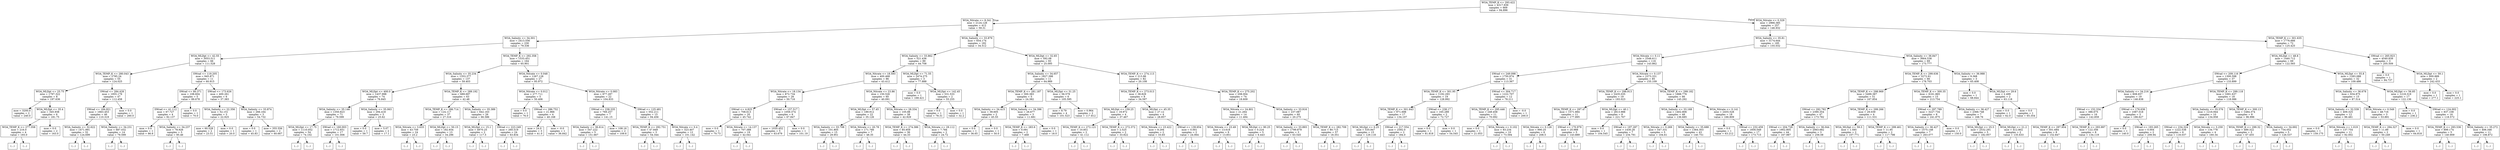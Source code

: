 digraph Tree {
node [shape=box] ;
0 [label="WOA_TEMP_K <= 293.422\nmse = 4317.939\nsamples = 669\nvalue = 94.896"] ;
1 [label="WOA_Nitrate <= 8.341\nmse = 2124.128\nsamples = 412\nvalue = 59.31"] ;
0 -> 1 [labeldistance=2.5, labelangle=45, headlabel="True"] ;
2 [label="WOA_Salinity <= 34.301\nmse = 2413.556\nsamples = 230\nvalue = 79.336"] ;
1 -> 2 ;
3 [label="WOA_MLDpt <= 42.55\nmse = 3053.511\nsamples = 66\nvalue = 111.528"] ;
2 -> 3 ;
4 [label="WOA_TEMP_K <= 280.043\nmse = 2785.24\nsamples = 55\nvalue = 124.025"] ;
3 -> 4 ;
5 [label="WOA_MLDpt <= 25.75\nmse = 1797.322\nsamples = 8\nvalue = 197.636"] ;
4 -> 5 ;
6 [label="mse = 3200.0\nsamples = 2\nvalue = 240.0"] ;
5 -> 6 ;
7 [label="WOA_MLDpt <= 35.4\nmse = 345.938\nsamples = 6\nvalue = 181.75"] ;
5 -> 7 ;
8 [label="WOA_TEMP_K <= 277.358\nmse = 216.0\nsamples = 4\nvalue = 193.0"] ;
7 -> 8 ;
9 [label="(...)"] ;
8 -> 9 ;
10 [label="(...)"] ;
8 -> 10 ;
15 [label="mse = 0.0\nsamples = 2\nvalue = 163.0"] ;
7 -> 15 ;
16 [label="SWrad <= 284.428\nmse = 1955.179\nsamples = 47\nvalue = 112.458"] ;
4 -> 16 ;
17 [label="SWrad <= 184.921\nmse = 1663.453\nsamples = 46\nvalue = 110.319"] ;
16 -> 17 ;
18 [label="WOA_Salinity <= 32.622\nmse = 1471.991\nsamples = 32\nvalue = 124.699"] ;
17 -> 18 ;
19 [label="(...)"] ;
18 -> 19 ;
42 [label="(...)"] ;
18 -> 42 ;
77 [label="WOA_Salinity <= 34.231\nmse = 687.032\nsamples = 14\nvalue = 79.599"] ;
17 -> 77 ;
78 [label="(...)"] ;
77 -> 78 ;
97 [label="(...)"] ;
77 -> 97 ;
98 [label="mse = 0.0\nsamples = 1\nvalue = 260.0"] ;
16 -> 98 ;
99 [label="SWrad <= 119.205\nmse = 945.871\nsamples = 11\nvalue = 60.915"] ;
3 -> 99 ;
100 [label="SWrad <= 80.371\nmse = 108.604\nsamples = 5\nvalue = 89.678"] ;
99 -> 100 ;
101 [label="SWrad <= 41.112\nmse = 67.727\nsamples = 4\nvalue = 92.137"] ;
100 -> 101 ;
102 [label="mse = 0.0\nsamples = 1\nvalue = 86.6"] ;
101 -> 102 ;
103 [label="WOA_Salinity <= 34.237\nmse = 78.926\nsamples = 3\nvalue = 95.46"] ;
101 -> 103 ;
104 [label="(...)"] ;
103 -> 104 ;
105 [label="(...)"] ;
103 -> 105 ;
106 [label="mse = 0.0\nsamples = 1\nvalue = 70.0"] ;
100 -> 106 ;
107 [label="SWrad <= 173.626\nmse = 400.261\nsamples = 6\nvalue = 37.383"] ;
99 -> 107 ;
108 [label="WOA_Salinity <= 22.356\nmse = 52.151\nsamples = 3\nvalue = 22.925"] ;
107 -> 108 ;
109 [label="mse = 60.528\nsamples = 2\nvalue = 23.51"] ;
108 -> 109 ;
110 [label="mse = 0.0\nsamples = 1\nvalue = 20.0"] ;
108 -> 110 ;
111 [label="WOA_Salinity <= 33.874\nmse = 266.164\nsamples = 3\nvalue = 54.732"] ;
107 -> 111 ;
112 [label="mse = 0.0\nsamples = 1\nvalue = 45.83"] ;
111 -> 112 ;
113 [label="mse = 355.556\nsamples = 2\nvalue = 60.667"] ;
111 -> 113 ;
114 [label="WOA_TEMP_K <= 292.358\nmse = 1533.451\nsamples = 164\nvalue = 65.901"] ;
2 -> 114 ;
115 [label="WOA_Salinity <= 35.234\nmse = 1353.377\nsamples = 137\nvalue = 59.403"] ;
114 -> 115 ;
116 [label="WOA_MLDpt <= 400.0\nmse = 1437.998\nsamples = 74\nvalue = 76.845"] ;
115 -> 116 ;
117 [label="WOA_Salinity <= 35.146\nmse = 1350.823\nsamples = 71\nvalue = 79.599"] ;
116 -> 117 ;
118 [label="WOA_MLDpt <= 17.75\nmse = 1110.052\nsamples = 54\nvalue = 74.102"] ;
117 -> 118 ;
119 [label="(...)"] ;
118 -> 119 ;
140 [label="(...)"] ;
118 -> 140 ;
221 [label="SWrad <= 160.003\nmse = 1712.651\nsamples = 17\nvalue = 101.006"] ;
117 -> 221 ;
222 [label="(...)"] ;
221 -> 222 ;
233 [label="(...)"] ;
221 -> 233 ;
234 [label="WOA_Salinity <= 35.063\nmse = 294.418\nsamples = 3\nvalue = 25.62"] ;
116 -> 234 ;
235 [label="mse = 0.0\nsamples = 1\nvalue = 59.7"] ;
234 -> 235 ;
236 [label="mse = 5.07\nsamples = 2\nvalue = 17.1"] ;
234 -> 236 ;
237 [label="WOA_TEMP_K <= 289.192\nmse = 689.697\nsamples = 63\nvalue = 42.48"] ;
115 -> 237 ;
238 [label="WOA_TEMP_K <= 286.714\nmse = 124.117\nsamples = 37\nvalue = 27.316"] ;
237 -> 238 ;
239 [label="WOA_Nitrate <= 3.633\nmse = 43.759\nsamples = 24\nvalue = 23.2"] ;
238 -> 239 ;
240 [label="(...)"] ;
239 -> 240 ;
249 [label="(...)"] ;
239 -> 249 ;
260 [label="WOA_MLDpt <= 50.15\nmse = 182.934\nsamples = 13\nvalue = 34.296"] ;
238 -> 260 ;
261 [label="(...)"] ;
260 -> 261 ;
268 [label="(...)"] ;
260 -> 268 ;
277 [label="WOA_Salinity <= 35.389\nmse = 642.163\nsamples = 26\nvalue = 66.586"] ;
237 -> 277 ;
278 [label="WOA_MLDpt <= 15.1\nmse = 4970.25\nsamples = 2\nvalue = 117.5"] ;
277 -> 278 ;
279 [label="(...)"] ;
278 -> 279 ;
280 [label="(...)"] ;
278 -> 280 ;
281 [label="SWrad <= 223.249\nmse = 260.519\nsamples = 24\nvalue = 63.834"] ;
277 -> 281 ;
282 [label="(...)"] ;
281 -> 282 ;
301 [label="(...)"] ;
281 -> 301 ;
318 [label="WOA_Nitrate <= 0.048\nmse = 1267.128\nsamples = 27\nvalue = 95.972"] ;
114 -> 318 ;
319 [label="WOA_Nitrate <= 0.012\nmse = 277.711\nsamples = 5\nvalue = 50.406"] ;
318 -> 319 ;
320 [label="mse = 0.0\nsamples = 1\nvalue = 76.0"] ;
319 -> 320 ;
321 [label="SWrad <= 286.752\nmse = 21.966\nsamples = 4\nvalue = 40.168"] ;
319 -> 321 ;
322 [label="mse = 24.0\nsamples = 3\nvalue = 41.0"] ;
321 -> 322 ;
323 [label="mse = -0.0\nsamples = 1\nvalue = 36.842"] ;
321 -> 323 ;
324 [label="WOA_Nitrate <= 0.083\nmse = 977.287\nsamples = 22\nvalue = 104.833"] ;
318 -> 324 ;
325 [label="SWrad <= 238.335\nmse = 769.257\nsamples = 7\nvalue = 141.15"] ;
324 -> 325 ;
326 [label="WOA_Salinity <= 36.614\nmse = 547.222\nsamples = 5\nvalue = 151.667"] ;
325 -> 326 ;
327 [label="(...)"] ;
326 -> 327 ;
328 [label="(...)"] ;
326 -> 328 ;
329 [label="mse = 108.16\nsamples = 2\nvalue = 109.6"] ;
325 -> 329 ;
330 [label="SWrad <= 125.481\nmse = 552.211\nsamples = 15\nvalue = 94.456"] ;
324 -> 330 ;
331 [label="WOA_TEMP_K <= 292.751\nmse = 47.849\nsamples = 3\nvalue = 54.344"] ;
330 -> 331 ;
332 [label="(...)"] ;
331 -> 332 ;
333 [label="(...)"] ;
331 -> 333 ;
336 [label="WOA_Nitrate <= 0.4\nmse = 323.407\nsamples = 12\nvalue = 101.142"] ;
330 -> 336 ;
337 [label="(...)"] ;
336 -> 337 ;
348 [label="(...)"] ;
336 -> 348 ;
353 [label="WOA_Salinity <= 33.879\nmse = 654.174\nsamples = 182\nvalue = 34.512"] ;
1 -> 353 ;
354 [label="WOA_Salinity <= 33.862\nmse = 521.436\nsamples = 89\nvalue = 44.708"] ;
353 -> 354 ;
355 [label="WOA_Nitrate <= 18.593\nmse = 400.468\nsamples = 86\nvalue = 43.412"] ;
354 -> 355 ;
356 [label="WOA_Nitrate <= 18.134\nmse = 872.734\nsamples = 26\nvalue = 50.716"] ;
355 -> 356 ;
357 [label="SWrad <= 4.825\nmse = 708.613\nsamples = 20\nvalue = 45.742"] ;
356 -> 357 ;
358 [label="mse = 0.0\nsamples = 1\nvalue = 70.73"] ;
357 -> 358 ;
359 [label="WOA_Nitrate <= 14.137\nmse = 707.388\nsamples = 19\nvalue = 42.041"] ;
357 -> 359 ;
360 [label="(...)"] ;
359 -> 360 ;
369 [label="(...)"] ;
359 -> 369 ;
374 [label="SWrad <= 157.517\nmse = 1059.374\nsamples = 6\nvalue = 67.847"] ;
356 -> 374 ;
375 [label="mse = 1035.452\nsamples = 5\nvalue = 63.679"] ;
374 -> 375 ;
376 [label="mse = 0.0\nsamples = 1\nvalue = 101.19"] ;
374 -> 376 ;
377 [label="WOA_Nitrate <= 23.86\nmse = 150.526\nsamples = 60\nvalue = 40.091"] ;
355 -> 377 ;
378 [label="WOA_MLDpt <= 57.45\nmse = 189.912\nsamples = 22\nvalue = 35.126"] ;
377 -> 378 ;
379 [label="WOA_Salinity <= 33.708\nmse = 101.805\nsamples = 15\nvalue = 29.951"] ;
378 -> 379 ;
380 [label="(...)"] ;
379 -> 380 ;
391 [label="(...)"] ;
379 -> 391 ;
398 [label="WOA_Nitrate <= 20.78\nmse = 171.766\nsamples = 7\nvalue = 48.35"] ;
378 -> 398 ;
399 [label="(...)"] ;
398 -> 399 ;
404 [label="(...)"] ;
398 -> 404 ;
407 [label="WOA_Nitrate <= 28.334\nmse = 105.88\nsamples = 38\nvalue = 42.929"] ;
377 -> 407 ;
408 [label="WOA_TEMP_K <= 274.386\nmse = 85.959\nsamples = 36\nvalue = 44.33"] ;
407 -> 408 ;
409 [label="(...)"] ;
408 -> 409 ;
456 [label="(...)"] ;
408 -> 456 ;
463 [label="WOA_Nitrate <= 29.112\nmse = 7.784\nsamples = 2\nvalue = 24.72"] ;
407 -> 463 ;
464 [label="(...)"] ;
463 -> 464 ;
465 [label="(...)"] ;
463 -> 465 ;
466 [label="WOA_MLDpt <= 71.55\nmse = 2474.275\nsamples = 3\nvalue = 77.888"] ;
354 -> 466 ;
467 [label="mse = 0.0\nsamples = 1\nvalue = 168.421"] ;
466 -> 467 ;
468 [label="WOA_MLDpt <= 142.45\nmse = 531.533\nsamples = 2\nvalue = 55.255"] ;
466 -> 468 ;
469 [label="mse = 0.0\nsamples = 1\nvalue = 78.31"] ;
468 -> 469 ;
470 [label="mse = 0.0\nsamples = 1\nvalue = 32.2"] ;
468 -> 470 ;
471 [label="WOA_MLDpt <= 32.65\nmse = 592.08\nsamples = 93\nvalue = 25.095"] ;
353 -> 471 ;
472 [label="WOA_Salinity <= 34.657\nmse = 1827.398\nsamples = 11\nvalue = 64.989"] ;
471 -> 472 ;
473 [label="WOA_TEMP_K <= 281.187\nmse = 300.383\nsamples = 5\nvalue = 24.382"] ;
472 -> 473 ;
474 [label="WOA_Salinity <= 34.415\nmse = 39.605\nsamples = 2\nvalue = 45.55"] ;
473 -> 474 ;
475 [label="mse = 0.0\nsamples = 1\nvalue = 36.65"] ;
474 -> 475 ;
476 [label="mse = 0.0\nsamples = 1\nvalue = 50.0"] ;
474 -> 476 ;
477 [label="WOA_Salinity <= 34.396\nmse = 26.677\nsamples = 3\nvalue = 11.681"] ;
473 -> 477 ;
478 [label="WOA_TEMP_K <= 283.6\nmse = 0.091\nsamples = 2\nvalue = 7.468"] ;
477 -> 478 ;
479 [label="(...)"] ;
478 -> 479 ;
480 [label="(...)"] ;
478 -> 480 ;
481 [label="mse = 0.0\nsamples = 1\nvalue = 18.0"] ;
477 -> 481 ;
482 [label="WOA_MLDpt <= 31.25\nmse = 56.579\nsamples = 6\nvalue = 105.595"] ;
472 -> 482 ;
483 [label="mse = 8.79\nsamples = 4\nvalue = 101.523"] ;
482 -> 483 ;
484 [label="mse = 0.964\nsamples = 2\nvalue = 117.812"] ;
482 -> 484 ;
485 [label="WOA_TEMP_K <= 274.113\nmse = 213.86\nsamples = 82\nvalue = 20.108"] ;
471 -> 485 ;
486 [label="WOA_TEMP_K <= 273.013\nmse = 38.829\nsamples = 8\nvalue = 34.597"] ;
485 -> 486 ;
487 [label="WOA_MLDpt <= 159.25\nmse = 19.972\nsamples = 4\nvalue = 37.467"] ;
486 -> 487 ;
488 [label="WOA_TEMP_K <= 272.121\nmse = 10.851\nsamples = 2\nvalue = 41.112"] ;
487 -> 488 ;
489 [label="(...)"] ;
488 -> 489 ;
490 [label="(...)"] ;
488 -> 490 ;
491 [label="WOA_TEMP_K <= 272.372\nmse = 2.525\nsamples = 2\nvalue = 33.822"] ;
487 -> 491 ;
492 [label="(...)"] ;
491 -> 492 ;
493 [label="(...)"] ;
491 -> 493 ;
494 [label="WOA_MLDpt <= 45.35\nmse = 27.12\nsamples = 4\nvalue = 28.857"] ;
486 -> 494 ;
495 [label="WOA_Nitrate <= 23.422\nmse = 8.294\nsamples = 2\nvalue = 33.65"] ;
494 -> 495 ;
496 [label="(...)"] ;
495 -> 496 ;
497 [label="(...)"] ;
495 -> 497 ;
498 [label="SWrad <= 139.654\nmse = 0.001\nsamples = 2\nvalue = 24.064"] ;
494 -> 498 ;
499 [label="(...)"] ;
498 -> 499 ;
500 [label="(...)"] ;
498 -> 500 ;
501 [label="WOA_TEMP_K <= 275.202\nmse = 208.004\nsamples = 74\nvalue = 18.609"] ;
485 -> 501 ;
502 [label="WOA_Nitrate <= 24.801\nmse = 21.264\nsamples = 14\nvalue = 11.494"] ;
501 -> 502 ;
503 [label="WOA_Nitrate <= 23.49\nmse = 13.618\nsamples = 9\nvalue = 13.851"] ;
502 -> 503 ;
504 [label="(...)"] ;
503 -> 504 ;
507 [label="(...)"] ;
503 -> 507 ;
518 [label="WOA_MLDpt <= 90.25\nmse = 0.224\nsamples = 5\nvalue = 6.443"] ;
502 -> 518 ;
519 [label="(...)"] ;
518 -> 519 ;
522 [label="(...)"] ;
518 -> 522 ;
523 [label="WOA_Salinity <= 33.916\nmse = 237.087\nsamples = 60\nvalue = 20.275"] ;
501 -> 523 ;
524 [label="WOA_Salinity <= 33.893\nmse = 1799.879\nsamples = 3\nvalue = 63.545"] ;
523 -> 524 ;
525 [label="(...)"] ;
524 -> 525 ;
528 [label="(...)"] ;
524 -> 528 ;
529 [label="WOA_TEMP_K <= 282.709\nmse = 80.715\nsamples = 57\nvalue = 18.351"] ;
523 -> 529 ;
530 [label="(...)"] ;
529 -> 530 ;
571 [label="(...)"] ;
529 -> 571 ;
592 [label="WOA_Nitrate <= 0.329\nmse = 2966.385\nsamples = 257\nvalue = 146.932"] ;
0 -> 592 [labeldistance=2.5, labelangle=-45, headlabel="False"] ;
593 [label="WOA_Salinity <= 35.81\nmse = 3174.644\nsamples = 185\nvalue = 155.032"] ;
592 -> 593 ;
594 [label="WOA_Nitrate <= 0.11\nmse = 2548.611\nsamples = 116\nvalue = 143.862"] ;
593 -> 594 ;
595 [label="SWrad <= 249.098\nmse = 1750.974\nsamples = 31\nvalue = 113.367"] ;
594 -> 595 ;
596 [label="WOA_TEMP_K <= 301.95\nmse = 1192.293\nsamples = 19\nvalue = 128.992"] ;
595 -> 596 ;
597 [label="WOA_TEMP_K <= 301.643\nmse = 971.698\nsamples = 17\nvalue = 134.107"] ;
596 -> 597 ;
598 [label="WOA_MLDpt <= 6.25\nmse = 535.847\nsamples = 15\nvalue = 129.118"] ;
597 -> 598 ;
599 [label="(...)"] ;
598 -> 599 ;
600 [label="(...)"] ;
598 -> 600 ;
627 [label="SWrad <= 217.554\nmse = 2592.0\nsamples = 2\nvalue = 184.0"] ;
597 -> 627 ;
628 [label="(...)"] ;
627 -> 628 ;
629 [label="(...)"] ;
627 -> 629 ;
630 [label="SWrad <= 238.17\nmse = 165.289\nsamples = 2\nvalue = 72.727"] ;
596 -> 630 ;
631 [label="mse = 0.0\nsamples = 1\nvalue = 81.818"] ;
630 -> 631 ;
632 [label="mse = 0.0\nsamples = 1\nvalue = 54.545"] ;
630 -> 632 ;
633 [label="SWrad <= 304.717\nmse = 1222.707\nsamples = 12\nvalue = 78.211"] ;
595 -> 633 ;
634 [label="WOA_TEMP_K <= 295.446\nmse = 249.458\nsamples = 11\nvalue = 70.092"] ;
633 -> 634 ;
635 [label="mse = 0.0\nsamples = 1\nvalue = 21.053"] ;
634 -> 635 ;
636 [label="WOA_Nitrate <= 0.102\nmse = 83.234\nsamples = 10\nvalue = 73.594"] ;
634 -> 636 ;
637 [label="(...)"] ;
636 -> 637 ;
652 [label="(...)"] ;
636 -> 652 ;
653 [label="mse = -0.0\nsamples = 1\nvalue = 200.0"] ;
633 -> 653 ;
654 [label="WOA_Nitrate <= 0.137\nmse = 2373.331\nsamples = 85\nvalue = 155.109"] ;
594 -> 654 ;
655 [label="WOA_TEMP_K <= 298.913\nmse = 2435.035\nsamples = 19\nvalue = 193.023"] ;
654 -> 655 ;
656 [label="WOA_TEMP_K <= 297.47\nmse = 1571.884\nsamples = 11\nvalue = 177.895"] ;
655 -> 656 ;
657 [label="WOA_Nitrate <= 0.126\nmse = 990.25\nsamples = 6\nvalue = 208.5"] ;
656 -> 657 ;
658 [label="(...)"] ;
657 -> 658 ;
661 [label="(...)"] ;
657 -> 661 ;
662 [label="SWrad <= 170.979\nmse = 20.988\nsamples = 5\nvalue = 143.889"] ;
656 -> 662 ;
663 [label="(...)"] ;
662 -> 663 ;
666 [label="(...)"] ;
662 -> 666 ;
667 [label="WOA_MLDpt <= 40.1\nmse = 2813.988\nsamples = 8\nvalue = 221.767"] ;
655 -> 667 ;
668 [label="mse = 0.0\nsamples = 1\nvalue = 104.545"] ;
667 -> 668 ;
669 [label="SWrad <= 197.287\nmse = 1430.26\nsamples = 7\nvalue = 234.791"] ;
667 -> 669 ;
670 [label="(...)"] ;
669 -> 670 ;
671 [label="(...)"] ;
669 -> 671 ;
672 [label="WOA_TEMP_K <= 299.182\nmse = 1888.776\nsamples = 66\nvalue = 145.292"] ;
654 -> 672 ;
673 [label="WOA_Salinity <= 33.168\nmse = 1402.806\nsamples = 48\nvalue = 136.685"] ;
672 -> 673 ;
674 [label="WOA_Nitrate <= 0.269\nmse = 547.331\nsamples = 5\nvalue = 104.61"] ;
673 -> 674 ;
675 [label="(...)"] ;
674 -> 675 ;
680 [label="(...)"] ;
674 -> 680 ;
683 [label="WOA_Salinity <= 35.688\nmse = 1364.303\nsamples = 43\nvalue = 140.751"] ;
673 -> 683 ;
684 [label="(...)"] ;
683 -> 684 ;
739 [label="(...)"] ;
683 -> 739 ;
740 [label="WOA_Nitrate <= 0.141\nmse = 2455.528\nsamples = 18\nvalue = 166.809"] ;
672 -> 740 ;
741 [label="mse = 0.0\nsamples = 1\nvalue = 63.212"] ;
740 -> 741 ;
742 [label="SWrad <= 232.459\nmse = 1856.049\nsamples = 17\nvalue = 173.715"] ;
740 -> 742 ;
743 [label="(...)"] ;
742 -> 743 ;
760 [label="(...)"] ;
742 -> 760 ;
775 [label="WOA_Salinity <= 36.847\nmse = 3664.538\nsamples = 69\nvalue = 173.777"] ;
593 -> 775 ;
776 [label="WOA_TEMP_K <= 299.636\nmse = 3272.61\nsamples = 66\nvalue = 178.703"] ;
775 -> 776 ;
777 [label="WOA_TEMP_K <= 298.969\nmse = 2499.387\nsamples = 51\nvalue = 167.854"] ;
776 -> 777 ;
778 [label="SWrad <= 292.782\nmse = 2390.354\nsamples = 47\nvalue = 173.782"] ;
777 -> 778 ;
779 [label="SWrad <= 204.728\nmse = 1902.805\nsamples = 44\nvalue = 167.987"] ;
778 -> 779 ;
780 [label="(...)"] ;
779 -> 780 ;
813 [label="(...)"] ;
779 -> 813 ;
832 [label="WOA_Salinity <= 36.044\nmse = 2063.682\nsamples = 3\nvalue = 256.08"] ;
778 -> 832 ;
833 [label="(...)"] ;
832 -> 833 ;
836 [label="(...)"] ;
832 -> 836 ;
837 [label="WOA_TEMP_K <= 299.266\nmse = 29.039\nsamples = 4\nvalue = 111.531"] ;
777 -> 837 ;
838 [label="WOA_MLDpt <= 59.3\nmse = 1.585\nsamples = 2\nvalue = 107.771"] ;
837 -> 838 ;
839 [label="(...)"] ;
838 -> 839 ;
840 [label="(...)"] ;
838 -> 840 ;
841 [label="WOA_TEMP_K <= 299.461\nmse = 11.95\nsamples = 2\nvalue = 117.798"] ;
837 -> 841 ;
842 [label="(...)"] ;
841 -> 842 ;
843 [label="(...)"] ;
841 -> 843 ;
844 [label="WOA_TEMP_K <= 300.35\nmse = 4161.865\nsamples = 15\nvalue = 213.754"] ;
776 -> 844 ;
845 [label="SWrad <= 297.789\nmse = 3227.734\nsamples = 8\nvalue = 241.875"] ;
844 -> 845 ;
846 [label="WOA_Salinity <= 36.427\nmse = 1575.148\nsamples = 7\nvalue = 263.077"] ;
845 -> 846 ;
847 [label="(...)"] ;
846 -> 847 ;
852 [label="(...)"] ;
846 -> 852 ;
853 [label="mse = 0.0\nsamples = 1\nvalue = 150.0"] ;
845 -> 853 ;
854 [label="WOA_Salinity <= 36.427\nmse = 2366.748\nsamples = 7\nvalue = 168.76"] ;
844 -> 854 ;
855 [label="WOA_MLDpt <= 25.5\nmse = 2532.291\nsamples = 5\nvalue = 182.957"] ;
854 -> 855 ;
856 [label="(...)"] ;
855 -> 856 ;
859 [label="(...)"] ;
855 -> 859 ;
860 [label="WOA_MLDpt <= 21.2\nmse = 412.802\nsamples = 2\nvalue = 135.633"] ;
854 -> 860 ;
861 [label="(...)"] ;
860 -> 861 ;
862 [label="(...)"] ;
860 -> 862 ;
863 [label="WOA_Salinity <= 36.988\nmse = 9.368\nsamples = 3\nvalue = 65.408"] ;
775 -> 863 ;
864 [label="mse = 0.0\nsamples = 1\nvalue = 68.844"] ;
863 -> 864 ;
865 [label="WOA_MLDpt <= 29.6\nmse = 2.499\nsamples = 2\nvalue = 63.118"] ;
863 -> 865 ;
866 [label="mse = 0.0\nsamples = 1\nvalue = 62.0"] ;
865 -> 866 ;
867 [label="mse = 0.0\nsamples = 1\nvalue = 65.354"] ;
865 -> 867 ;
868 [label="WOA_TEMP_K <= 301.635\nmse = 1776.666\nsamples = 72\nvalue = 125.425"] ;
592 -> 868 ;
869 [label="WOA_MLDpt <= 48.8\nmse = 1440.712\nsamples = 69\nvalue = 122.565"] ;
868 -> 869 ;
870 [label="SWrad <= 209.116\nmse = 1300.598\nsamples = 37\nvalue = 133.899"] ;
869 -> 870 ;
871 [label="WOA_Salinity <= 34.216\nmse = 608.657\nsamples = 19\nvalue = 146.838"] ;
870 -> 871 ;
872 [label="SWrad <= 152.334\nmse = 386.675\nsamples = 16\nvalue = 142.859"] ;
871 -> 872 ;
873 [label="WOA_TEMP_K <= 297.954\nmse = 501.684\nsamples = 8\nvalue = 152.847"] ;
872 -> 873 ;
874 [label="(...)"] ;
873 -> 874 ;
877 [label="(...)"] ;
873 -> 877 ;
882 [label="WOA_TEMP_K <= 293.997\nmse = 122.356\nsamples = 8\nvalue = 134.119"] ;
872 -> 882 ;
883 [label="(...)"] ;
882 -> 883 ;
884 [label="(...)"] ;
882 -> 884 ;
895 [label="SWrad <= 176.636\nmse = 1087.018\nsamples = 3\nvalue = 186.627"] ;
871 -> 895 ;
896 [label="mse = 0.0\nsamples = 1\nvalue = 140.0"] ;
895 -> 896 ;
897 [label="SWrad <= 193.265\nmse = 0.004\nsamples = 2\nvalue = 209.94"] ;
895 -> 897 ;
898 [label="(...)"] ;
897 -> 898 ;
899 [label="(...)"] ;
897 -> 899 ;
900 [label="WOA_TEMP_K <= 299.118\nmse = 1691.637\nsamples = 18\nvalue = 118.086"] ;
870 -> 900 ;
901 [label="WOA_Salinity <= 35.576\nmse = 1216.944\nsamples = 10\nvalue = 134.958"] ;
900 -> 901 ;
902 [label="SWrad <= 234.324\nmse = 1222.538\nsamples = 6\nvalue = 118.037"] ;
901 -> 902 ;
903 [label="(...)"] ;
902 -> 903 ;
910 [label="(...)"] ;
902 -> 910 ;
911 [label="WOA_Nitrate <= 3.259\nmse = 134.778\nsamples = 4\nvalue = 160.34"] ;
901 -> 911 ;
912 [label="(...)"] ;
911 -> 912 ;
915 [label="(...)"] ;
911 -> 915 ;
916 [label="WOA_TEMP_K <= 300.13\nmse = 1484.374\nsamples = 8\nvalue = 96.996"] ;
900 -> 916 ;
917 [label="WOA_TEMP_K <= 299.32\nmse = 489.322\nsamples = 3\nvalue = 67.455"] ;
916 -> 917 ;
918 [label="(...)"] ;
917 -> 918 ;
919 [label="(...)"] ;
917 -> 919 ;
922 [label="WOA_Salinity <= 34.692\nmse = 734.052\nsamples = 5\nvalue = 126.537"] ;
916 -> 922 ;
923 [label="(...)"] ;
922 -> 923 ;
924 [label="(...)"] ;
922 -> 924 ;
931 [label="WOA_MLDpt <= 55.8\nmse = 1283.088\nsamples = 32\nvalue = 109.486"] ;
869 -> 931 ;
932 [label="WOA_Salinity <= 36.678\nmse = 634.875\nsamples = 15\nvalue = 87.514"] ;
931 -> 932 ;
933 [label="WOA_Salinity <= 32.539\nmse = 409.325\nsamples = 12\nvalue = 96.481"] ;
932 -> 933 ;
934 [label="mse = 0.0\nsamples = 1\nvalue = 159.175"] ;
933 -> 934 ;
935 [label="WOA_Nitrate <= 1.019\nmse = 137.754\nsamples = 11\nvalue = 92.002"] ;
933 -> 935 ;
936 [label="(...)"] ;
935 -> 936 ;
949 [label="(...)"] ;
935 -> 949 ;
956 [label="WOA_Nitrate <= 0.549\nmse = 48.716\nsamples = 3\nvalue = 53.891"] ;
932 -> 956 ;
957 [label="WOA_TEMP_K <= 294.327\nmse = 11.89\nsamples = 2\nvalue = 50.249"] ;
956 -> 957 ;
958 [label="(...)"] ;
957 -> 958 ;
959 [label="(...)"] ;
957 -> 959 ;
960 [label="mse = 0.0\nsamples = 1\nvalue = 64.818"] ;
956 -> 960 ;
961 [label="WOA_MLDpt <= 56.85\nmse = 1218.319\nsamples = 17\nvalue = 122.136"] ;
931 -> 961 ;
962 [label="mse = 0.0\nsamples = 1\nvalue = 236.2"] ;
961 -> 962 ;
963 [label="SWrad <= 124.002\nmse = 837.108\nsamples = 16\nvalue = 118.572"] ;
961 -> 963 ;
964 [label="WOA_TEMP_K <= 293.536\nmse = 899.174\nsamples = 5\nvalue = 140.909"] ;
963 -> 964 ;
965 [label="(...)"] ;
964 -> 965 ;
966 [label="(...)"] ;
964 -> 966 ;
967 [label="WOA_Salinity <= 35.272\nmse = 406.346\nsamples = 11\nvalue = 106.872"] ;
963 -> 967 ;
968 [label="(...)"] ;
967 -> 968 ;
973 [label="(...)"] ;
967 -> 973 ;
988 [label="SWrad <= 265.923\nmse = 4540.839\nsamples = 3\nvalue = 205.509"] ;
868 -> 988 ;
989 [label="mse = 0.0\nsamples = 1\nvalue = 94.737"] ;
988 -> 989 ;
990 [label="WOA_MLDpt <= 59.1\nmse = 600.889\nsamples = 2\nvalue = 242.433"] ;
988 -> 990 ;
991 [label="mse = 0.0\nsamples = 1\nvalue = 277.1"] ;
990 -> 991 ;
992 [label="mse = 0.0\nsamples = 1\nvalue = 225.1"] ;
990 -> 992 ;
}